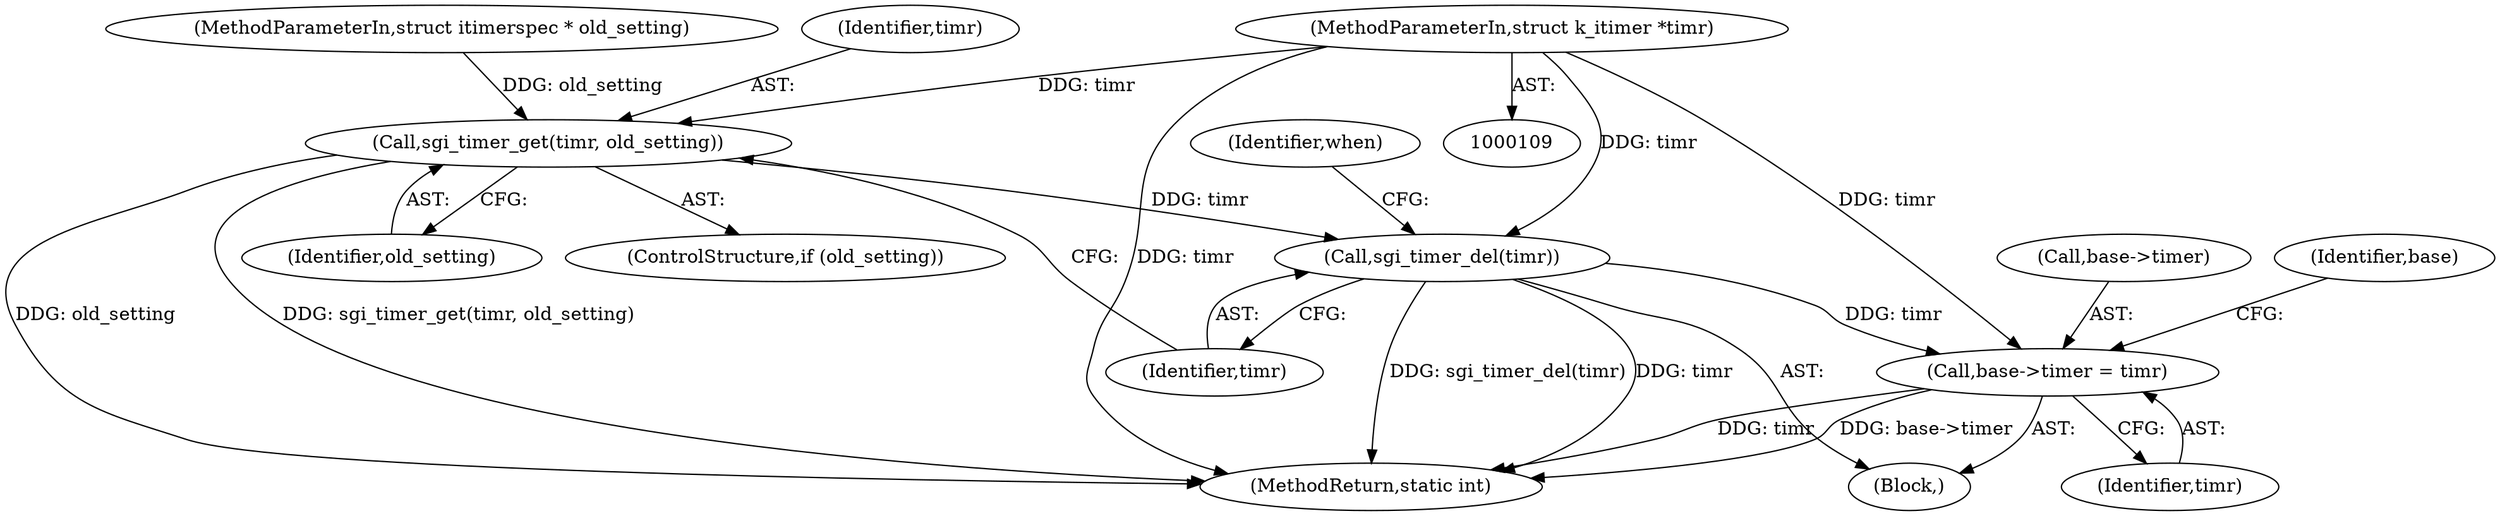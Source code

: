 digraph "0_linux_f8bd2258e2d520dff28c855658bd24bdafb5102d_3@pointer" {
"1000110" [label="(MethodParameterIn,struct k_itimer *timr)"];
"1000127" [label="(Call,sgi_timer_get(timr, old_setting))"];
"1000130" [label="(Call,sgi_timer_del(timr))"];
"1000221" [label="(Call,base->timer = timr)"];
"1000129" [label="(Identifier,old_setting)"];
"1000128" [label="(Identifier,timr)"];
"1000133" [label="(Identifier,when)"];
"1000225" [label="(Identifier,timr)"];
"1000315" [label="(MethodReturn,static int)"];
"1000130" [label="(Call,sgi_timer_del(timr))"];
"1000131" [label="(Identifier,timr)"];
"1000110" [label="(MethodParameterIn,struct k_itimer *timr)"];
"1000114" [label="(Block,)"];
"1000125" [label="(ControlStructure,if (old_setting))"];
"1000127" [label="(Call,sgi_timer_get(timr, old_setting))"];
"1000222" [label="(Call,base->timer)"];
"1000221" [label="(Call,base->timer = timr)"];
"1000228" [label="(Identifier,base)"];
"1000113" [label="(MethodParameterIn,struct itimerspec * old_setting)"];
"1000110" -> "1000109"  [label="AST: "];
"1000110" -> "1000315"  [label="DDG: timr"];
"1000110" -> "1000127"  [label="DDG: timr"];
"1000110" -> "1000130"  [label="DDG: timr"];
"1000110" -> "1000221"  [label="DDG: timr"];
"1000127" -> "1000125"  [label="AST: "];
"1000127" -> "1000129"  [label="CFG: "];
"1000128" -> "1000127"  [label="AST: "];
"1000129" -> "1000127"  [label="AST: "];
"1000131" -> "1000127"  [label="CFG: "];
"1000127" -> "1000315"  [label="DDG: old_setting"];
"1000127" -> "1000315"  [label="DDG: sgi_timer_get(timr, old_setting)"];
"1000113" -> "1000127"  [label="DDG: old_setting"];
"1000127" -> "1000130"  [label="DDG: timr"];
"1000130" -> "1000114"  [label="AST: "];
"1000130" -> "1000131"  [label="CFG: "];
"1000131" -> "1000130"  [label="AST: "];
"1000133" -> "1000130"  [label="CFG: "];
"1000130" -> "1000315"  [label="DDG: sgi_timer_del(timr)"];
"1000130" -> "1000315"  [label="DDG: timr"];
"1000130" -> "1000221"  [label="DDG: timr"];
"1000221" -> "1000114"  [label="AST: "];
"1000221" -> "1000225"  [label="CFG: "];
"1000222" -> "1000221"  [label="AST: "];
"1000225" -> "1000221"  [label="AST: "];
"1000228" -> "1000221"  [label="CFG: "];
"1000221" -> "1000315"  [label="DDG: timr"];
"1000221" -> "1000315"  [label="DDG: base->timer"];
}
